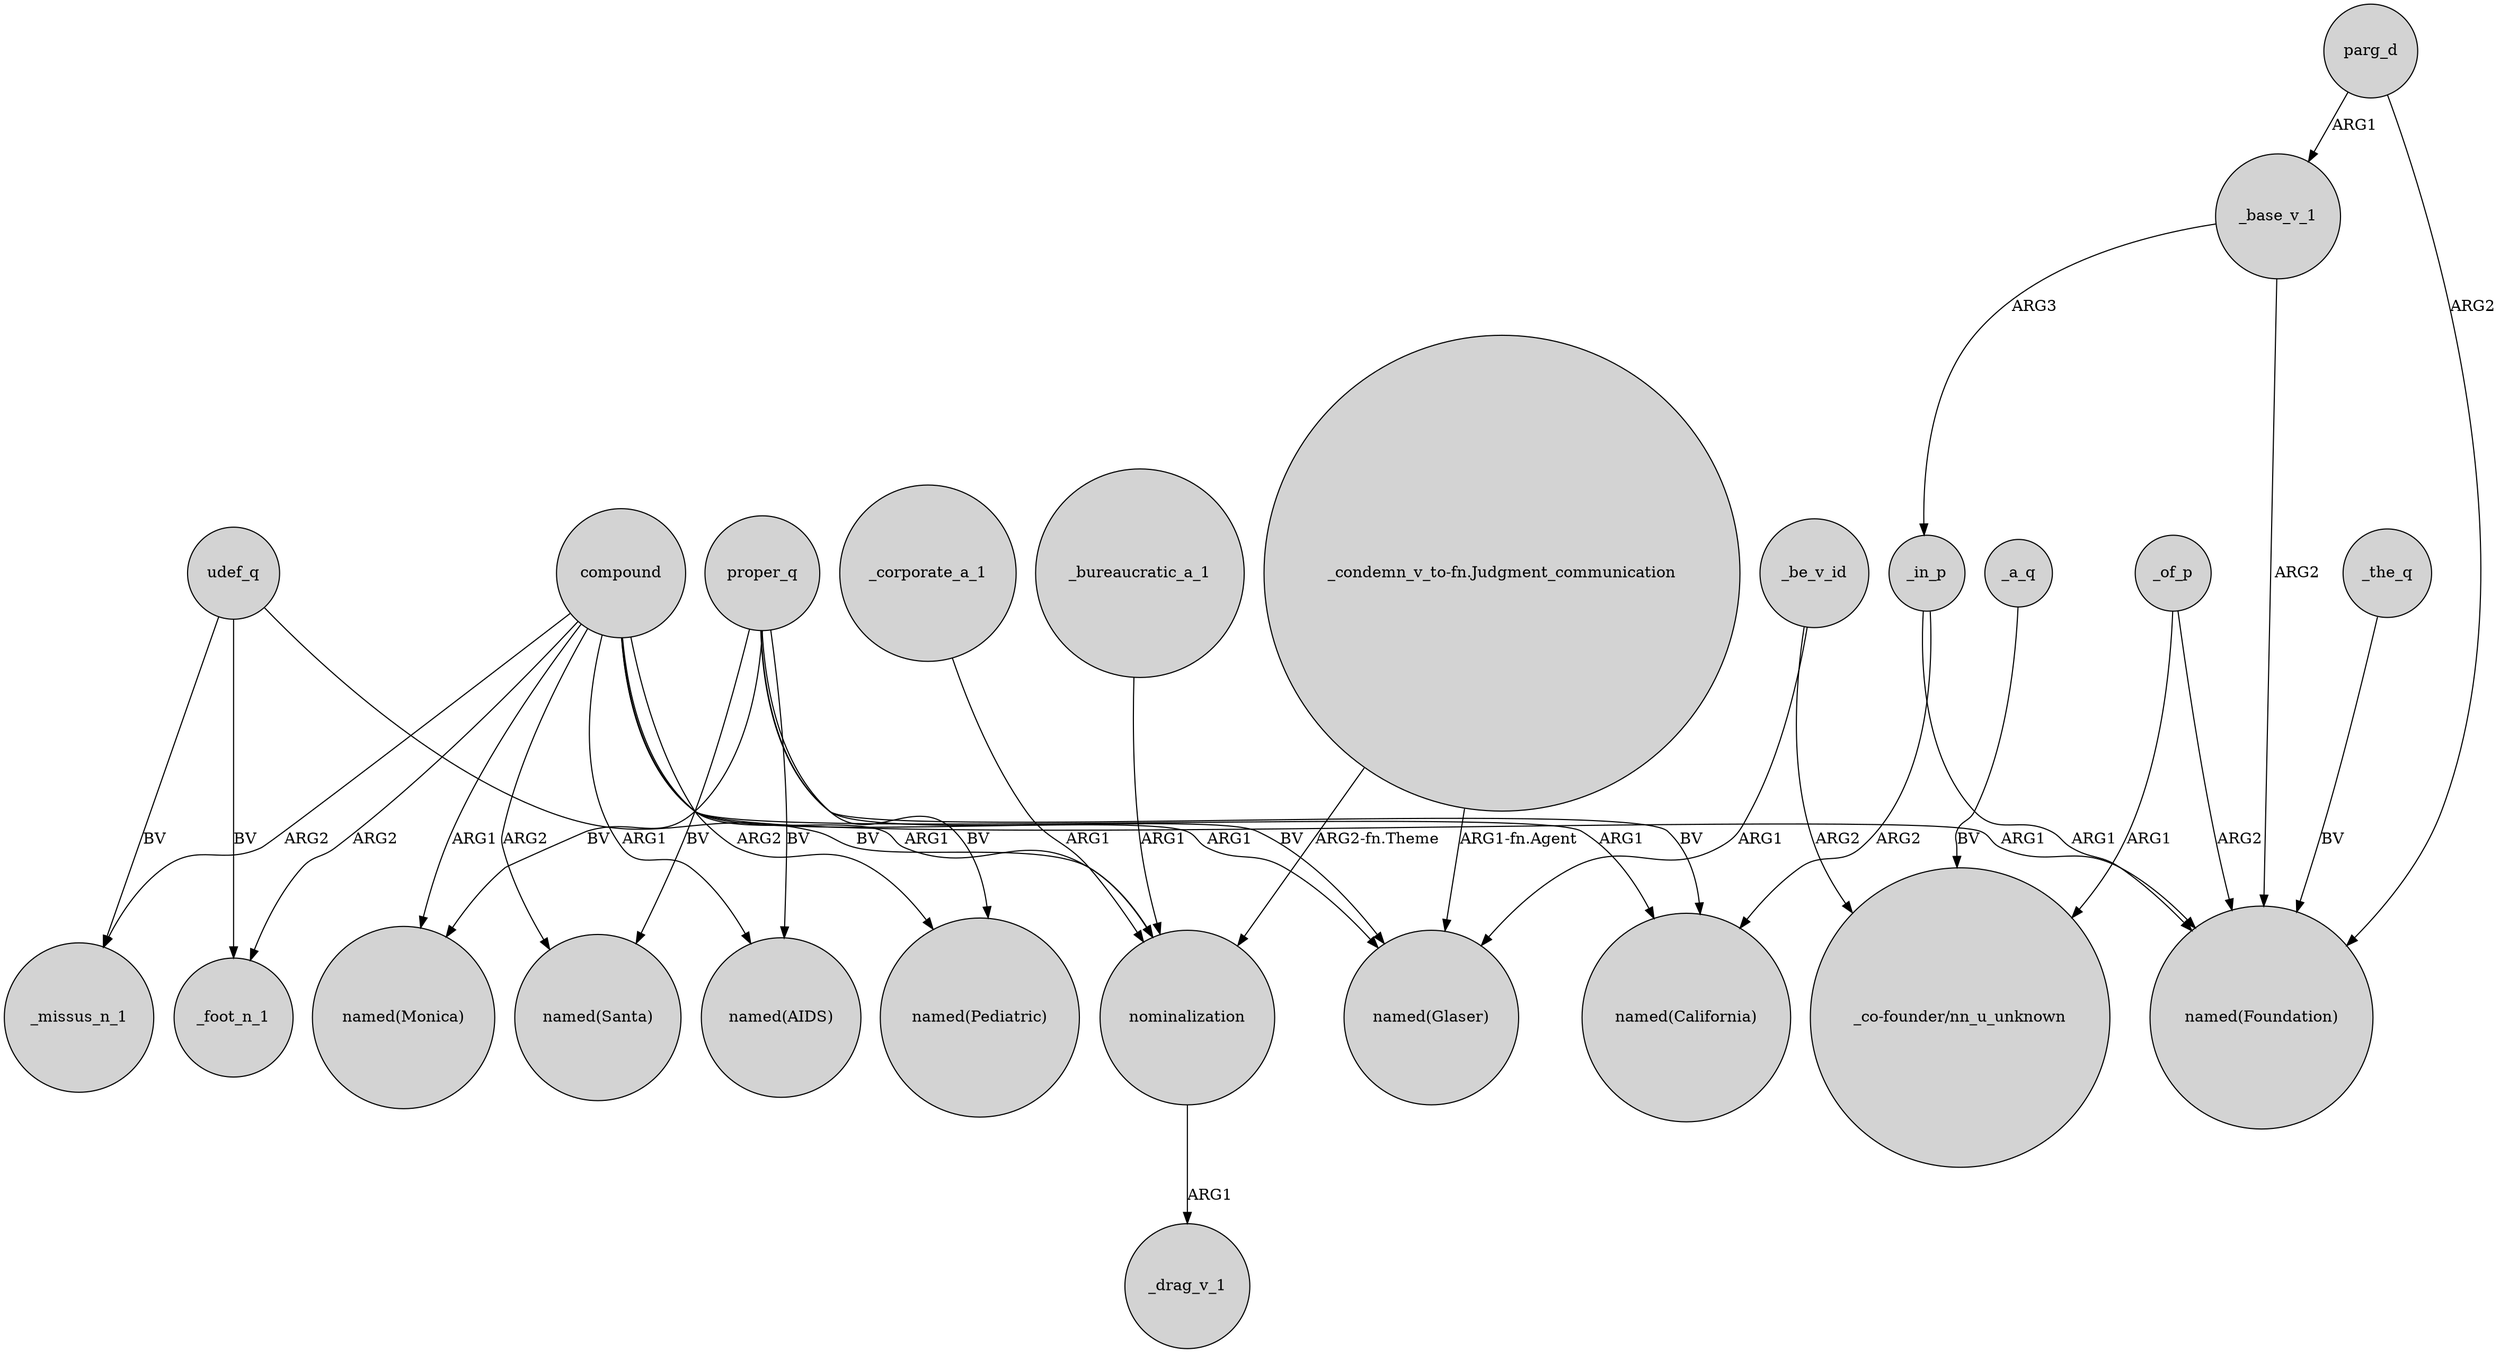 digraph {
	node [shape=circle style=filled]
	_in_p -> "named(California)" [label=ARG2]
	compound -> _foot_n_1 [label=ARG2]
	nominalization -> _drag_v_1 [label=ARG1]
	proper_q -> "named(Pediatric)" [label=BV]
	proper_q -> "named(AIDS)" [label=BV]
	compound -> "named(Monica)" [label=ARG1]
	compound -> _missus_n_1 [label=ARG2]
	proper_q -> "named(California)" [label=BV]
	compound -> "named(Santa)" [label=ARG2]
	"_condemn_v_to-fn.Judgment_communication" -> nominalization [label="ARG2-fn.Theme"]
	parg_d -> "named(Foundation)" [label=ARG2]
	udef_q -> _missus_n_1 [label=BV]
	proper_q -> "named(Santa)" [label=BV]
	proper_q -> "named(Glaser)" [label=BV]
	_a_q -> "_co-founder/nn_u_unknown" [label=BV]
	_of_p -> "_co-founder/nn_u_unknown" [label=ARG1]
	_of_p -> "named(Foundation)" [label=ARG2]
	compound -> "named(Foundation)" [label=ARG1]
	compound -> "named(California)" [label=ARG1]
	_the_q -> "named(Foundation)" [label=BV]
	compound -> "named(Pediatric)" [label=ARG2]
	udef_q -> _foot_n_1 [label=BV]
	proper_q -> "named(Monica)" [label=BV]
	_base_v_1 -> _in_p [label=ARG3]
	udef_q -> nominalization [label=BV]
	_in_p -> "named(Foundation)" [label=ARG1]
	_be_v_id -> "_co-founder/nn_u_unknown" [label=ARG2]
	_be_v_id -> "named(Glaser)" [label=ARG1]
	_base_v_1 -> "named(Foundation)" [label=ARG2]
	compound -> "named(AIDS)" [label=ARG1]
	parg_d -> _base_v_1 [label=ARG1]
	_corporate_a_1 -> nominalization [label=ARG1]
	compound -> "named(Glaser)" [label=ARG1]
	"_condemn_v_to-fn.Judgment_communication" -> "named(Glaser)" [label="ARG1-fn.Agent"]
	compound -> nominalization [label=ARG1]
	_bureaucratic_a_1 -> nominalization [label=ARG1]
}
